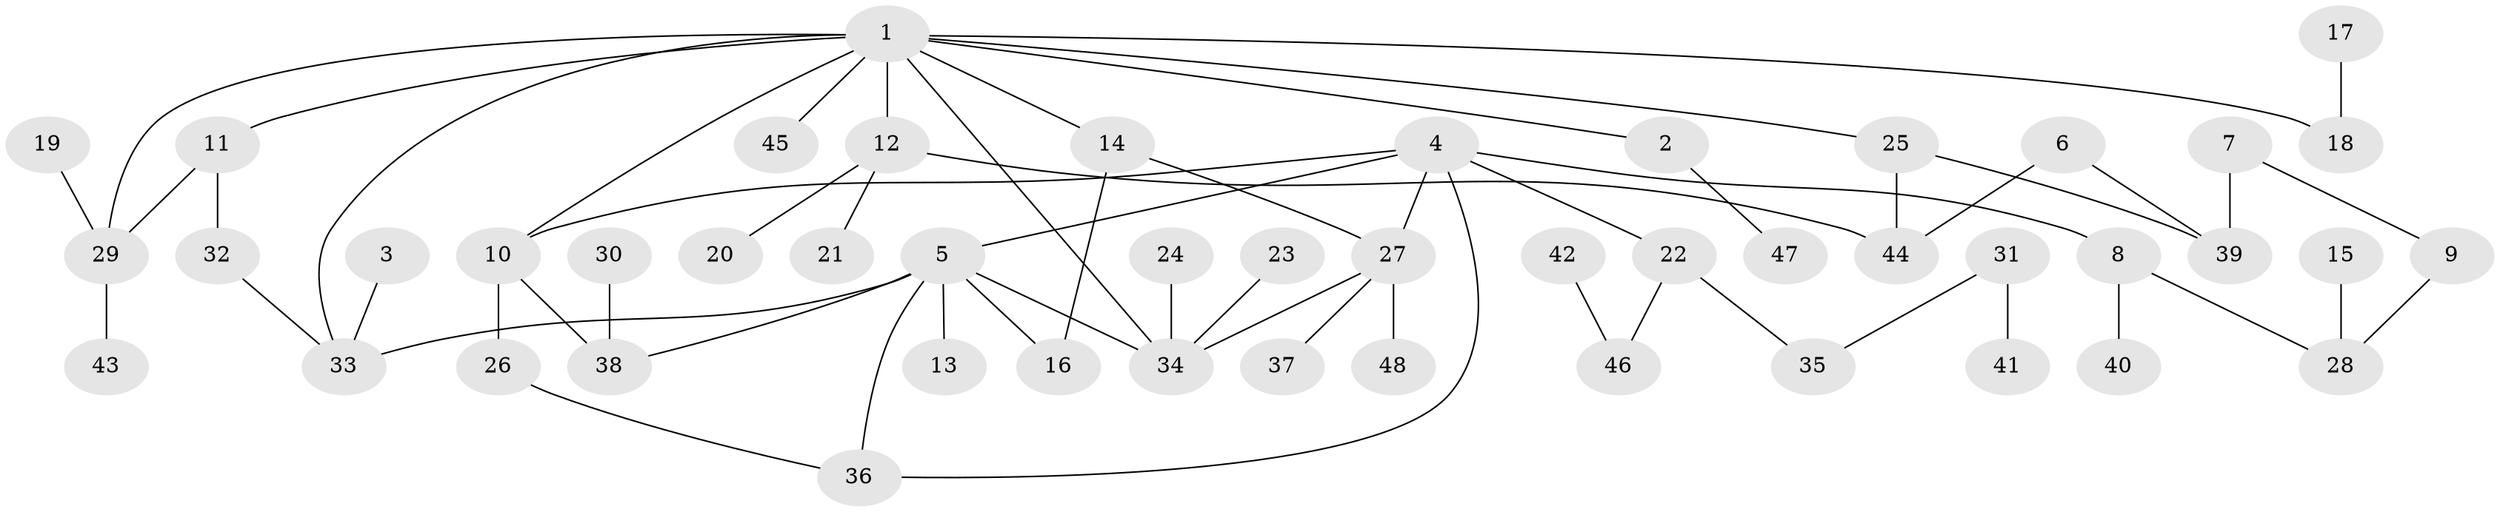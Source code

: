 // original degree distribution, {6: 0.041666666666666664, 8: 0.010416666666666666, 4: 0.11458333333333333, 2: 0.2708333333333333, 1: 0.3854166666666667, 3: 0.16666666666666666, 5: 0.010416666666666666}
// Generated by graph-tools (version 1.1) at 2025/25/03/09/25 03:25:30]
// undirected, 48 vertices, 60 edges
graph export_dot {
graph [start="1"]
  node [color=gray90,style=filled];
  1;
  2;
  3;
  4;
  5;
  6;
  7;
  8;
  9;
  10;
  11;
  12;
  13;
  14;
  15;
  16;
  17;
  18;
  19;
  20;
  21;
  22;
  23;
  24;
  25;
  26;
  27;
  28;
  29;
  30;
  31;
  32;
  33;
  34;
  35;
  36;
  37;
  38;
  39;
  40;
  41;
  42;
  43;
  44;
  45;
  46;
  47;
  48;
  1 -- 2 [weight=1.0];
  1 -- 10 [weight=1.0];
  1 -- 11 [weight=1.0];
  1 -- 12 [weight=2.0];
  1 -- 14 [weight=1.0];
  1 -- 18 [weight=1.0];
  1 -- 25 [weight=1.0];
  1 -- 29 [weight=1.0];
  1 -- 33 [weight=1.0];
  1 -- 34 [weight=1.0];
  1 -- 45 [weight=1.0];
  2 -- 47 [weight=1.0];
  3 -- 33 [weight=1.0];
  4 -- 5 [weight=1.0];
  4 -- 8 [weight=1.0];
  4 -- 10 [weight=1.0];
  4 -- 22 [weight=1.0];
  4 -- 27 [weight=1.0];
  4 -- 36 [weight=1.0];
  5 -- 13 [weight=1.0];
  5 -- 16 [weight=1.0];
  5 -- 33 [weight=1.0];
  5 -- 34 [weight=1.0];
  5 -- 36 [weight=1.0];
  5 -- 38 [weight=1.0];
  6 -- 39 [weight=1.0];
  6 -- 44 [weight=1.0];
  7 -- 9 [weight=1.0];
  7 -- 39 [weight=1.0];
  8 -- 28 [weight=1.0];
  8 -- 40 [weight=1.0];
  9 -- 28 [weight=1.0];
  10 -- 26 [weight=1.0];
  10 -- 38 [weight=1.0];
  11 -- 29 [weight=1.0];
  11 -- 32 [weight=1.0];
  12 -- 20 [weight=1.0];
  12 -- 21 [weight=1.0];
  12 -- 44 [weight=1.0];
  14 -- 16 [weight=1.0];
  14 -- 27 [weight=1.0];
  15 -- 28 [weight=1.0];
  17 -- 18 [weight=1.0];
  19 -- 29 [weight=1.0];
  22 -- 35 [weight=1.0];
  22 -- 46 [weight=1.0];
  23 -- 34 [weight=1.0];
  24 -- 34 [weight=1.0];
  25 -- 39 [weight=1.0];
  25 -- 44 [weight=1.0];
  26 -- 36 [weight=1.0];
  27 -- 34 [weight=1.0];
  27 -- 37 [weight=1.0];
  27 -- 48 [weight=1.0];
  29 -- 43 [weight=1.0];
  30 -- 38 [weight=1.0];
  31 -- 35 [weight=1.0];
  31 -- 41 [weight=1.0];
  32 -- 33 [weight=1.0];
  42 -- 46 [weight=1.0];
}
